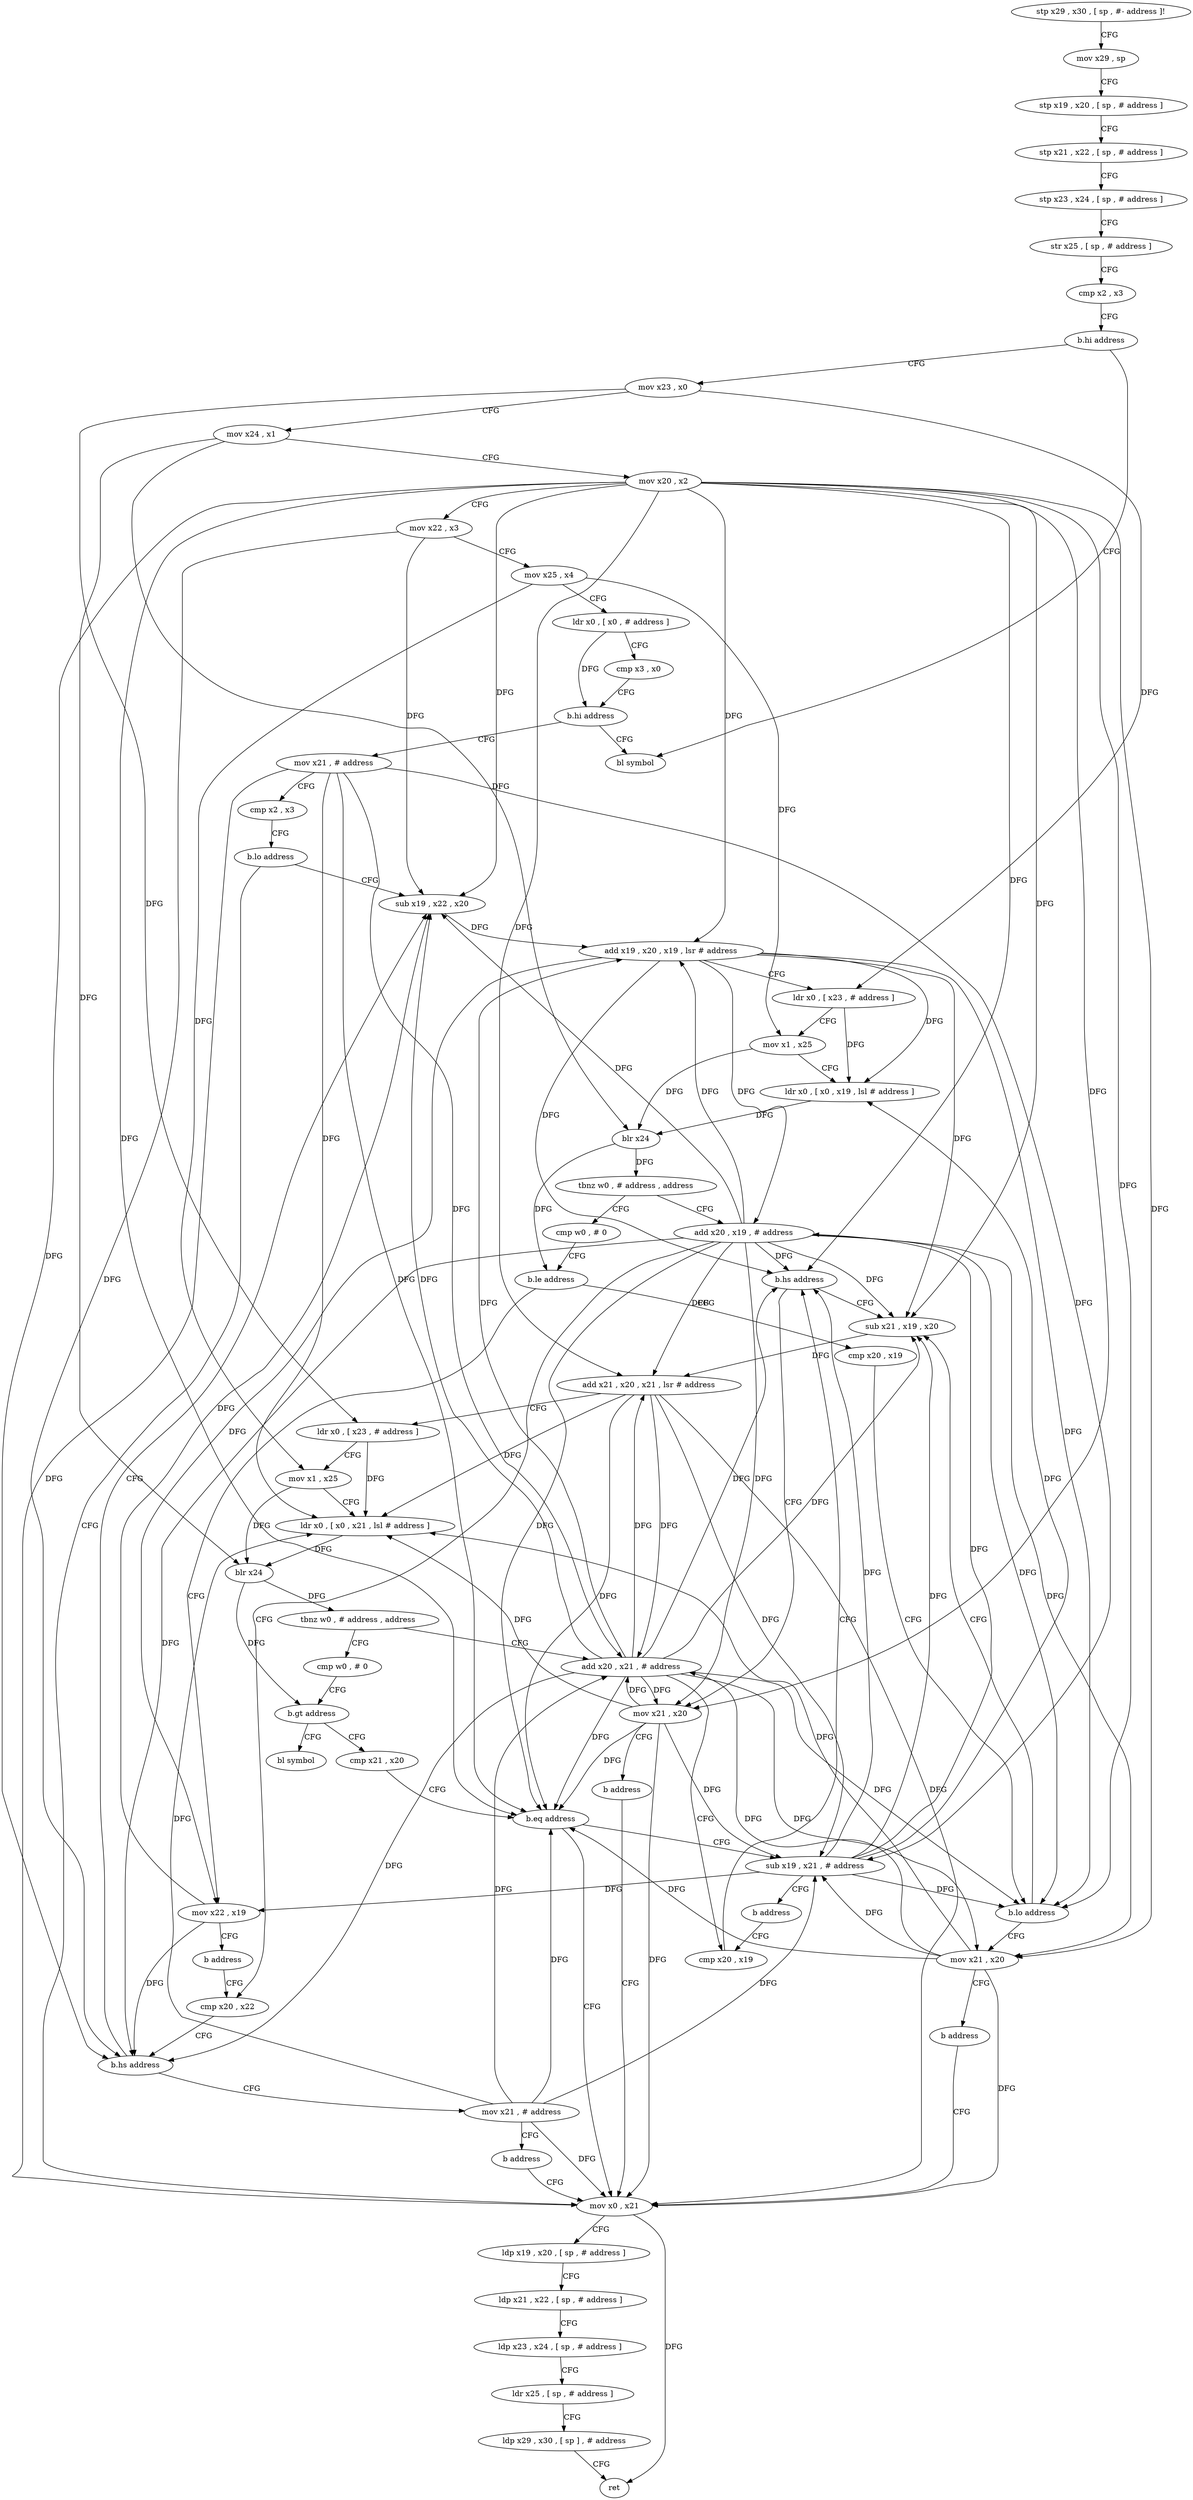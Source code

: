 digraph "func" {
"152464" [label = "stp x29 , x30 , [ sp , #- address ]!" ]
"152468" [label = "mov x29 , sp" ]
"152472" [label = "stp x19 , x20 , [ sp , # address ]" ]
"152476" [label = "stp x21 , x22 , [ sp , # address ]" ]
"152480" [label = "stp x23 , x24 , [ sp , # address ]" ]
"152484" [label = "str x25 , [ sp , # address ]" ]
"152488" [label = "cmp x2 , x3" ]
"152492" [label = "b.hi address" ]
"152568" [label = "bl symbol" ]
"152496" [label = "mov x23 , x0" ]
"152500" [label = "mov x24 , x1" ]
"152504" [label = "mov x20 , x2" ]
"152508" [label = "mov x22 , x3" ]
"152512" [label = "mov x25 , x4" ]
"152516" [label = "ldr x0 , [ x0 , # address ]" ]
"152520" [label = "cmp x3 , x0" ]
"152524" [label = "b.hi address" ]
"152528" [label = "mov x21 , # address" ]
"152532" [label = "cmp x2 , x3" ]
"152536" [label = "b.lo address" ]
"152584" [label = "sub x19 , x22 , x20" ]
"152540" [label = "mov x0 , x21" ]
"152588" [label = "add x19 , x20 , x19 , lsr # address" ]
"152592" [label = "ldr x0 , [ x23 , # address ]" ]
"152596" [label = "mov x1 , x25" ]
"152600" [label = "ldr x0 , [ x0 , x19 , lsl # address ]" ]
"152604" [label = "blr x24" ]
"152608" [label = "tbnz w0 , # address , address" ]
"152572" [label = "add x20 , x19 , # address" ]
"152612" [label = "cmp w0 , # 0" ]
"152544" [label = "ldp x19 , x20 , [ sp , # address ]" ]
"152548" [label = "ldp x21 , x22 , [ sp , # address ]" ]
"152552" [label = "ldp x23 , x24 , [ sp , # address ]" ]
"152556" [label = "ldr x25 , [ sp , # address ]" ]
"152560" [label = "ldp x29 , x30 , [ sp ] , # address" ]
"152564" [label = "ret" ]
"152576" [label = "cmp x20 , x22" ]
"152616" [label = "b.le address" ]
"152628" [label = "cmp x20 , x19" ]
"152620" [label = "mov x22 , x19" ]
"152720" [label = "mov x21 , # address" ]
"152724" [label = "b address" ]
"152632" [label = "b.lo address" ]
"152656" [label = "sub x21 , x19 , x20" ]
"152636" [label = "mov x21 , x20" ]
"152624" [label = "b address" ]
"152660" [label = "add x21 , x20 , x21 , lsr # address" ]
"152664" [label = "ldr x0 , [ x23 , # address ]" ]
"152668" [label = "mov x1 , x25" ]
"152672" [label = "ldr x0 , [ x0 , x21 , lsl # address ]" ]
"152676" [label = "blr x24" ]
"152680" [label = "tbnz w0 , # address , address" ]
"152644" [label = "add x20 , x21 , # address" ]
"152684" [label = "cmp w0 , # 0" ]
"152640" [label = "b address" ]
"152580" [label = "b.hs address" ]
"152648" [label = "cmp x20 , x19" ]
"152688" [label = "b.gt address" ]
"152708" [label = "bl symbol" ]
"152692" [label = "cmp x21 , x20" ]
"152712" [label = "mov x21 , x20" ]
"152716" [label = "b address" ]
"152696" [label = "b.eq address" ]
"152700" [label = "sub x19 , x21 , # address" ]
"152704" [label = "b address" ]
"152652" [label = "b.hs address" ]
"152464" -> "152468" [ label = "CFG" ]
"152468" -> "152472" [ label = "CFG" ]
"152472" -> "152476" [ label = "CFG" ]
"152476" -> "152480" [ label = "CFG" ]
"152480" -> "152484" [ label = "CFG" ]
"152484" -> "152488" [ label = "CFG" ]
"152488" -> "152492" [ label = "CFG" ]
"152492" -> "152568" [ label = "CFG" ]
"152492" -> "152496" [ label = "CFG" ]
"152496" -> "152500" [ label = "CFG" ]
"152496" -> "152592" [ label = "DFG" ]
"152496" -> "152664" [ label = "DFG" ]
"152500" -> "152504" [ label = "CFG" ]
"152500" -> "152604" [ label = "DFG" ]
"152500" -> "152676" [ label = "DFG" ]
"152504" -> "152508" [ label = "CFG" ]
"152504" -> "152584" [ label = "DFG" ]
"152504" -> "152588" [ label = "DFG" ]
"152504" -> "152580" [ label = "DFG" ]
"152504" -> "152632" [ label = "DFG" ]
"152504" -> "152656" [ label = "DFG" ]
"152504" -> "152660" [ label = "DFG" ]
"152504" -> "152636" [ label = "DFG" ]
"152504" -> "152652" [ label = "DFG" ]
"152504" -> "152696" [ label = "DFG" ]
"152504" -> "152712" [ label = "DFG" ]
"152508" -> "152512" [ label = "CFG" ]
"152508" -> "152584" [ label = "DFG" ]
"152508" -> "152580" [ label = "DFG" ]
"152512" -> "152516" [ label = "CFG" ]
"152512" -> "152596" [ label = "DFG" ]
"152512" -> "152668" [ label = "DFG" ]
"152516" -> "152520" [ label = "CFG" ]
"152516" -> "152524" [ label = "DFG" ]
"152520" -> "152524" [ label = "CFG" ]
"152524" -> "152568" [ label = "CFG" ]
"152524" -> "152528" [ label = "CFG" ]
"152528" -> "152532" [ label = "CFG" ]
"152528" -> "152540" [ label = "DFG" ]
"152528" -> "152672" [ label = "DFG" ]
"152528" -> "152644" [ label = "DFG" ]
"152528" -> "152696" [ label = "DFG" ]
"152528" -> "152700" [ label = "DFG" ]
"152532" -> "152536" [ label = "CFG" ]
"152536" -> "152584" [ label = "CFG" ]
"152536" -> "152540" [ label = "CFG" ]
"152584" -> "152588" [ label = "DFG" ]
"152540" -> "152544" [ label = "CFG" ]
"152540" -> "152564" [ label = "DFG" ]
"152588" -> "152592" [ label = "CFG" ]
"152588" -> "152600" [ label = "DFG" ]
"152588" -> "152572" [ label = "DFG" ]
"152588" -> "152632" [ label = "DFG" ]
"152588" -> "152620" [ label = "DFG" ]
"152588" -> "152656" [ label = "DFG" ]
"152588" -> "152652" [ label = "DFG" ]
"152592" -> "152596" [ label = "CFG" ]
"152592" -> "152600" [ label = "DFG" ]
"152596" -> "152600" [ label = "CFG" ]
"152596" -> "152604" [ label = "DFG" ]
"152600" -> "152604" [ label = "DFG" ]
"152604" -> "152608" [ label = "DFG" ]
"152604" -> "152616" [ label = "DFG" ]
"152608" -> "152572" [ label = "CFG" ]
"152608" -> "152612" [ label = "CFG" ]
"152572" -> "152576" [ label = "CFG" ]
"152572" -> "152584" [ label = "DFG" ]
"152572" -> "152588" [ label = "DFG" ]
"152572" -> "152580" [ label = "DFG" ]
"152572" -> "152632" [ label = "DFG" ]
"152572" -> "152656" [ label = "DFG" ]
"152572" -> "152660" [ label = "DFG" ]
"152572" -> "152636" [ label = "DFG" ]
"152572" -> "152652" [ label = "DFG" ]
"152572" -> "152696" [ label = "DFG" ]
"152572" -> "152712" [ label = "DFG" ]
"152612" -> "152616" [ label = "CFG" ]
"152544" -> "152548" [ label = "CFG" ]
"152548" -> "152552" [ label = "CFG" ]
"152552" -> "152556" [ label = "CFG" ]
"152556" -> "152560" [ label = "CFG" ]
"152560" -> "152564" [ label = "CFG" ]
"152576" -> "152580" [ label = "CFG" ]
"152616" -> "152628" [ label = "CFG" ]
"152616" -> "152620" [ label = "CFG" ]
"152628" -> "152632" [ label = "CFG" ]
"152620" -> "152624" [ label = "CFG" ]
"152620" -> "152580" [ label = "DFG" ]
"152620" -> "152584" [ label = "DFG" ]
"152720" -> "152724" [ label = "CFG" ]
"152720" -> "152540" [ label = "DFG" ]
"152720" -> "152672" [ label = "DFG" ]
"152720" -> "152644" [ label = "DFG" ]
"152720" -> "152696" [ label = "DFG" ]
"152720" -> "152700" [ label = "DFG" ]
"152724" -> "152540" [ label = "CFG" ]
"152632" -> "152656" [ label = "CFG" ]
"152632" -> "152636" [ label = "CFG" ]
"152656" -> "152660" [ label = "DFG" ]
"152636" -> "152640" [ label = "CFG" ]
"152636" -> "152540" [ label = "DFG" ]
"152636" -> "152672" [ label = "DFG" ]
"152636" -> "152644" [ label = "DFG" ]
"152636" -> "152696" [ label = "DFG" ]
"152636" -> "152700" [ label = "DFG" ]
"152624" -> "152576" [ label = "CFG" ]
"152660" -> "152664" [ label = "CFG" ]
"152660" -> "152540" [ label = "DFG" ]
"152660" -> "152672" [ label = "DFG" ]
"152660" -> "152644" [ label = "DFG" ]
"152660" -> "152696" [ label = "DFG" ]
"152660" -> "152700" [ label = "DFG" ]
"152664" -> "152668" [ label = "CFG" ]
"152664" -> "152672" [ label = "DFG" ]
"152668" -> "152672" [ label = "CFG" ]
"152668" -> "152676" [ label = "DFG" ]
"152672" -> "152676" [ label = "DFG" ]
"152676" -> "152680" [ label = "DFG" ]
"152676" -> "152688" [ label = "DFG" ]
"152680" -> "152644" [ label = "CFG" ]
"152680" -> "152684" [ label = "CFG" ]
"152644" -> "152648" [ label = "CFG" ]
"152644" -> "152584" [ label = "DFG" ]
"152644" -> "152656" [ label = "DFG" ]
"152644" -> "152636" [ label = "DFG" ]
"152644" -> "152588" [ label = "DFG" ]
"152644" -> "152580" [ label = "DFG" ]
"152644" -> "152632" [ label = "DFG" ]
"152644" -> "152660" [ label = "DFG" ]
"152644" -> "152652" [ label = "DFG" ]
"152644" -> "152696" [ label = "DFG" ]
"152644" -> "152712" [ label = "DFG" ]
"152684" -> "152688" [ label = "CFG" ]
"152640" -> "152540" [ label = "CFG" ]
"152580" -> "152720" [ label = "CFG" ]
"152580" -> "152584" [ label = "CFG" ]
"152648" -> "152652" [ label = "CFG" ]
"152688" -> "152708" [ label = "CFG" ]
"152688" -> "152692" [ label = "CFG" ]
"152692" -> "152696" [ label = "CFG" ]
"152712" -> "152716" [ label = "CFG" ]
"152712" -> "152540" [ label = "DFG" ]
"152712" -> "152672" [ label = "DFG" ]
"152712" -> "152644" [ label = "DFG" ]
"152712" -> "152696" [ label = "DFG" ]
"152712" -> "152700" [ label = "DFG" ]
"152716" -> "152540" [ label = "CFG" ]
"152696" -> "152540" [ label = "CFG" ]
"152696" -> "152700" [ label = "CFG" ]
"152700" -> "152704" [ label = "CFG" ]
"152700" -> "152600" [ label = "DFG" ]
"152700" -> "152572" [ label = "DFG" ]
"152700" -> "152632" [ label = "DFG" ]
"152700" -> "152620" [ label = "DFG" ]
"152700" -> "152652" [ label = "DFG" ]
"152700" -> "152656" [ label = "DFG" ]
"152704" -> "152648" [ label = "CFG" ]
"152652" -> "152712" [ label = "CFG" ]
"152652" -> "152656" [ label = "CFG" ]
}
